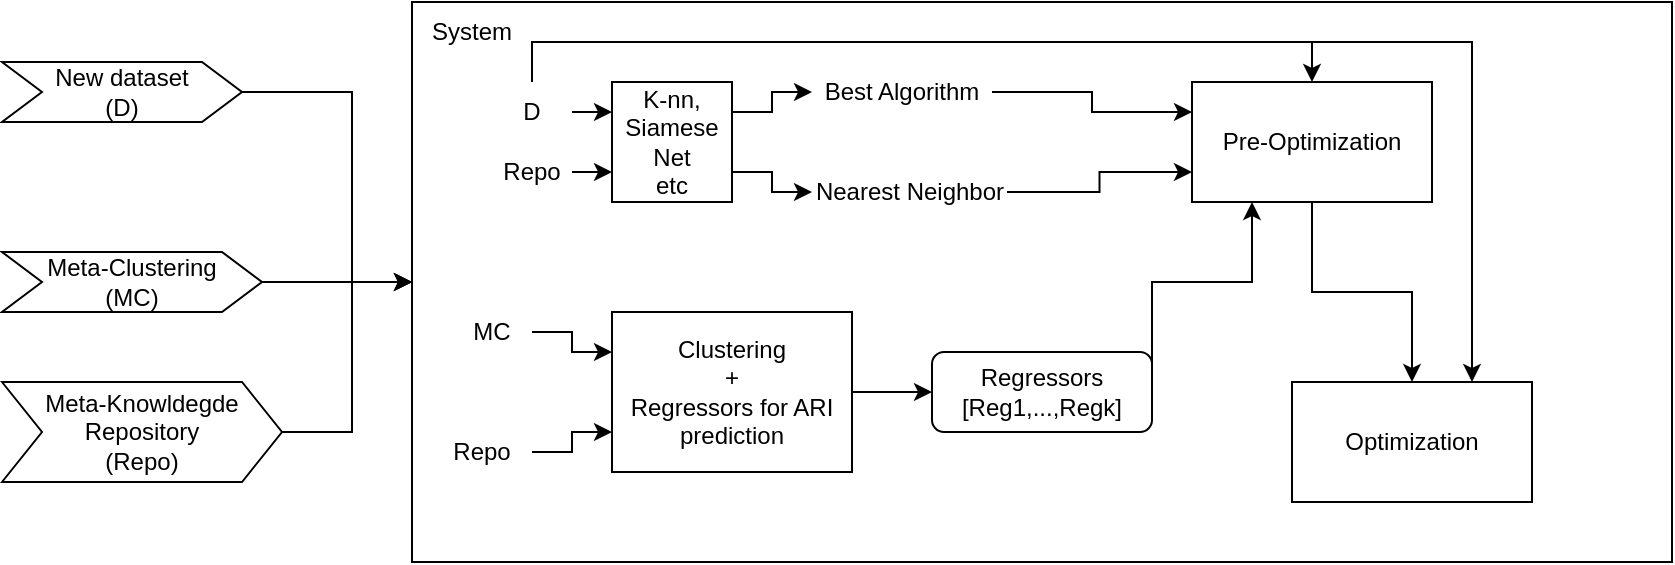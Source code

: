 <mxfile version="20.5.1" type="github">
  <diagram id="b9kwXKFFnE4NFDU7RRoP" name="Σελίδα-1">
    <mxGraphModel dx="1870" dy="523" grid="1" gridSize="10" guides="1" tooltips="1" connect="1" arrows="1" fold="1" page="1" pageScale="1" pageWidth="827" pageHeight="1169" math="0" shadow="0">
      <root>
        <mxCell id="0" />
        <mxCell id="1" parent="0" />
        <mxCell id="i-fAqR5RLxBUPQtOAVlR-9" style="edgeStyle=orthogonalEdgeStyle;rounded=0;orthogonalLoop=1;jettySize=auto;html=1;exitX=1;exitY=0.5;exitDx=0;exitDy=0;entryX=0;entryY=0.5;entryDx=0;entryDy=0;" edge="1" parent="1" source="i-fAqR5RLxBUPQtOAVlR-1" target="i-fAqR5RLxBUPQtOAVlR-6">
          <mxGeometry relative="1" as="geometry">
            <Array as="points">
              <mxPoint x="120" y="55" />
              <mxPoint x="120" y="150" />
            </Array>
          </mxGeometry>
        </mxCell>
        <object label="&lt;div&gt;New dataset&lt;/div&gt;&lt;div&gt;(D)&lt;br&gt;&lt;/div&gt;" id="i-fAqR5RLxBUPQtOAVlR-1">
          <mxCell style="shape=step;perimeter=stepPerimeter;whiteSpace=wrap;html=1;fixedSize=1;" vertex="1" parent="1">
            <mxGeometry x="-55" y="40" width="120" height="30" as="geometry" />
          </mxCell>
        </object>
        <mxCell id="i-fAqR5RLxBUPQtOAVlR-10" style="edgeStyle=orthogonalEdgeStyle;rounded=0;orthogonalLoop=1;jettySize=auto;html=1;exitX=1;exitY=0.5;exitDx=0;exitDy=0;entryX=0;entryY=0.5;entryDx=0;entryDy=0;" edge="1" parent="1" source="i-fAqR5RLxBUPQtOAVlR-4" target="i-fAqR5RLxBUPQtOAVlR-6">
          <mxGeometry relative="1" as="geometry" />
        </mxCell>
        <mxCell id="i-fAqR5RLxBUPQtOAVlR-4" value="&lt;div&gt;Meta-Clustering&lt;/div&gt;&lt;div&gt;(MC)&lt;br&gt;&lt;/div&gt;" style="shape=step;perimeter=stepPerimeter;whiteSpace=wrap;html=1;fixedSize=1;" vertex="1" parent="1">
          <mxGeometry x="-55" y="135" width="130" height="30" as="geometry" />
        </mxCell>
        <mxCell id="i-fAqR5RLxBUPQtOAVlR-14" style="edgeStyle=orthogonalEdgeStyle;rounded=0;orthogonalLoop=1;jettySize=auto;html=1;exitX=1;exitY=0.5;exitDx=0;exitDy=0;entryX=0;entryY=0.5;entryDx=0;entryDy=0;" edge="1" parent="1" source="i-fAqR5RLxBUPQtOAVlR-5" target="i-fAqR5RLxBUPQtOAVlR-6">
          <mxGeometry relative="1" as="geometry">
            <mxPoint x="180" y="225" as="targetPoint" />
            <Array as="points">
              <mxPoint x="120" y="225" />
              <mxPoint x="120" y="150" />
            </Array>
          </mxGeometry>
        </mxCell>
        <mxCell id="i-fAqR5RLxBUPQtOAVlR-5" value="&lt;div&gt;Meta-Knowldegde&lt;/div&gt;&lt;div&gt;Repository&lt;/div&gt;&lt;div&gt;(Repo)&lt;br&gt;&lt;/div&gt;" style="shape=step;perimeter=stepPerimeter;whiteSpace=wrap;html=1;fixedSize=1;" vertex="1" parent="1">
          <mxGeometry x="-55" y="200" width="140" height="50" as="geometry" />
        </mxCell>
        <mxCell id="i-fAqR5RLxBUPQtOAVlR-6" value="" style="rounded=0;whiteSpace=wrap;html=1;" vertex="1" parent="1">
          <mxGeometry x="150" y="10" width="630" height="280" as="geometry" />
        </mxCell>
        <mxCell id="i-fAqR5RLxBUPQtOAVlR-18" value="System" style="text;html=1;strokeColor=none;fillColor=none;align=center;verticalAlign=middle;whiteSpace=wrap;rounded=0;" vertex="1" parent="1">
          <mxGeometry x="150" y="10" width="60" height="30" as="geometry" />
        </mxCell>
        <mxCell id="i-fAqR5RLxBUPQtOAVlR-22" style="edgeStyle=orthogonalEdgeStyle;rounded=0;orthogonalLoop=1;jettySize=auto;html=1;exitX=1;exitY=0.5;exitDx=0;exitDy=0;entryX=0;entryY=0.25;entryDx=0;entryDy=0;" edge="1" parent="1" source="i-fAqR5RLxBUPQtOAVlR-19" target="i-fAqR5RLxBUPQtOAVlR-21">
          <mxGeometry relative="1" as="geometry" />
        </mxCell>
        <mxCell id="i-fAqR5RLxBUPQtOAVlR-38" style="edgeStyle=orthogonalEdgeStyle;rounded=0;orthogonalLoop=1;jettySize=auto;html=1;exitX=0.5;exitY=0;exitDx=0;exitDy=0;entryX=0.5;entryY=0;entryDx=0;entryDy=0;" edge="1" parent="1" source="i-fAqR5RLxBUPQtOAVlR-19" target="i-fAqR5RLxBUPQtOAVlR-37">
          <mxGeometry relative="1" as="geometry" />
        </mxCell>
        <mxCell id="i-fAqR5RLxBUPQtOAVlR-44" style="edgeStyle=orthogonalEdgeStyle;rounded=0;orthogonalLoop=1;jettySize=auto;html=1;exitX=0.5;exitY=0;exitDx=0;exitDy=0;entryX=0.75;entryY=0;entryDx=0;entryDy=0;" edge="1" parent="1" source="i-fAqR5RLxBUPQtOAVlR-19" target="i-fAqR5RLxBUPQtOAVlR-42">
          <mxGeometry relative="1" as="geometry" />
        </mxCell>
        <mxCell id="i-fAqR5RLxBUPQtOAVlR-19" value="D" style="text;html=1;strokeColor=none;fillColor=none;align=center;verticalAlign=middle;whiteSpace=wrap;rounded=0;" vertex="1" parent="1">
          <mxGeometry x="190" y="50" width="40" height="30" as="geometry" />
        </mxCell>
        <mxCell id="i-fAqR5RLxBUPQtOAVlR-23" style="edgeStyle=orthogonalEdgeStyle;rounded=0;orthogonalLoop=1;jettySize=auto;html=1;exitX=1;exitY=0.5;exitDx=0;exitDy=0;entryX=0;entryY=0.75;entryDx=0;entryDy=0;" edge="1" parent="1" source="i-fAqR5RLxBUPQtOAVlR-20" target="i-fAqR5RLxBUPQtOAVlR-21">
          <mxGeometry relative="1" as="geometry" />
        </mxCell>
        <mxCell id="i-fAqR5RLxBUPQtOAVlR-20" value="Repo" style="text;html=1;strokeColor=none;fillColor=none;align=center;verticalAlign=middle;whiteSpace=wrap;rounded=0;" vertex="1" parent="1">
          <mxGeometry x="190" y="80" width="40" height="30" as="geometry" />
        </mxCell>
        <mxCell id="i-fAqR5RLxBUPQtOAVlR-35" style="edgeStyle=orthogonalEdgeStyle;rounded=0;orthogonalLoop=1;jettySize=auto;html=1;exitX=1;exitY=0.25;exitDx=0;exitDy=0;" edge="1" parent="1" source="i-fAqR5RLxBUPQtOAVlR-21" target="i-fAqR5RLxBUPQtOAVlR-24">
          <mxGeometry relative="1" as="geometry" />
        </mxCell>
        <mxCell id="i-fAqR5RLxBUPQtOAVlR-36" style="edgeStyle=orthogonalEdgeStyle;rounded=0;orthogonalLoop=1;jettySize=auto;html=1;exitX=1;exitY=0.75;exitDx=0;exitDy=0;entryX=0;entryY=0.5;entryDx=0;entryDy=0;" edge="1" parent="1" source="i-fAqR5RLxBUPQtOAVlR-21" target="i-fAqR5RLxBUPQtOAVlR-25">
          <mxGeometry relative="1" as="geometry">
            <Array as="points">
              <mxPoint x="330" y="95" />
              <mxPoint x="330" y="105" />
            </Array>
          </mxGeometry>
        </mxCell>
        <mxCell id="i-fAqR5RLxBUPQtOAVlR-21" value="&lt;div&gt;K-nn,&lt;/div&gt;&lt;div&gt;Siamese Net&lt;/div&gt;&lt;div&gt;etc&lt;br&gt;&lt;/div&gt;" style="whiteSpace=wrap;html=1;aspect=fixed;" vertex="1" parent="1">
          <mxGeometry x="250" y="50" width="60" height="60" as="geometry" />
        </mxCell>
        <mxCell id="i-fAqR5RLxBUPQtOAVlR-39" style="edgeStyle=orthogonalEdgeStyle;rounded=0;orthogonalLoop=1;jettySize=auto;html=1;exitX=1;exitY=0.5;exitDx=0;exitDy=0;entryX=0;entryY=0.25;entryDx=0;entryDy=0;" edge="1" parent="1" source="i-fAqR5RLxBUPQtOAVlR-24" target="i-fAqR5RLxBUPQtOAVlR-37">
          <mxGeometry relative="1" as="geometry" />
        </mxCell>
        <mxCell id="i-fAqR5RLxBUPQtOAVlR-24" value="Best Algorithm" style="text;html=1;strokeColor=none;fillColor=none;align=center;verticalAlign=middle;whiteSpace=wrap;rounded=0;" vertex="1" parent="1">
          <mxGeometry x="350" y="40" width="90" height="30" as="geometry" />
        </mxCell>
        <mxCell id="i-fAqR5RLxBUPQtOAVlR-40" style="edgeStyle=orthogonalEdgeStyle;rounded=0;orthogonalLoop=1;jettySize=auto;html=1;exitX=1;exitY=0.5;exitDx=0;exitDy=0;entryX=0;entryY=0.75;entryDx=0;entryDy=0;" edge="1" parent="1" source="i-fAqR5RLxBUPQtOAVlR-25" target="i-fAqR5RLxBUPQtOAVlR-37">
          <mxGeometry relative="1" as="geometry" />
        </mxCell>
        <mxCell id="i-fAqR5RLxBUPQtOAVlR-25" value="Nearest Neighbor" style="text;html=1;strokeColor=none;fillColor=none;align=center;verticalAlign=middle;whiteSpace=wrap;rounded=0;" vertex="1" parent="1">
          <mxGeometry x="350" y="90" width="97.5" height="30" as="geometry" />
        </mxCell>
        <mxCell id="i-fAqR5RLxBUPQtOAVlR-29" style="edgeStyle=orthogonalEdgeStyle;rounded=0;orthogonalLoop=1;jettySize=auto;html=1;exitX=1;exitY=0.5;exitDx=0;exitDy=0;entryX=0;entryY=0.25;entryDx=0;entryDy=0;" edge="1" parent="1" source="i-fAqR5RLxBUPQtOAVlR-26" target="i-fAqR5RLxBUPQtOAVlR-28">
          <mxGeometry relative="1" as="geometry" />
        </mxCell>
        <mxCell id="i-fAqR5RLxBUPQtOAVlR-26" value="MC" style="text;html=1;strokeColor=none;fillColor=none;align=center;verticalAlign=middle;whiteSpace=wrap;rounded=0;" vertex="1" parent="1">
          <mxGeometry x="170" y="160" width="40" height="30" as="geometry" />
        </mxCell>
        <mxCell id="i-fAqR5RLxBUPQtOAVlR-31" style="edgeStyle=orthogonalEdgeStyle;rounded=0;orthogonalLoop=1;jettySize=auto;html=1;exitX=1;exitY=0.5;exitDx=0;exitDy=0;entryX=0;entryY=0.75;entryDx=0;entryDy=0;" edge="1" parent="1" source="i-fAqR5RLxBUPQtOAVlR-27" target="i-fAqR5RLxBUPQtOAVlR-28">
          <mxGeometry relative="1" as="geometry" />
        </mxCell>
        <mxCell id="i-fAqR5RLxBUPQtOAVlR-27" value="Repo" style="text;html=1;strokeColor=none;fillColor=none;align=center;verticalAlign=middle;whiteSpace=wrap;rounded=0;" vertex="1" parent="1">
          <mxGeometry x="160" y="220" width="50" height="30" as="geometry" />
        </mxCell>
        <mxCell id="i-fAqR5RLxBUPQtOAVlR-34" style="edgeStyle=orthogonalEdgeStyle;rounded=0;orthogonalLoop=1;jettySize=auto;html=1;exitX=1;exitY=0.5;exitDx=0;exitDy=0;entryX=0;entryY=0.5;entryDx=0;entryDy=0;" edge="1" parent="1" source="i-fAqR5RLxBUPQtOAVlR-28" target="i-fAqR5RLxBUPQtOAVlR-33">
          <mxGeometry relative="1" as="geometry" />
        </mxCell>
        <mxCell id="i-fAqR5RLxBUPQtOAVlR-28" value="&lt;div&gt;Clustering&lt;/div&gt;&lt;div&gt;+&lt;/div&gt;&lt;div&gt;Regressors for ARI&lt;/div&gt;&lt;div&gt;prediction&lt;br&gt;&lt;/div&gt;" style="rounded=0;whiteSpace=wrap;html=1;" vertex="1" parent="1">
          <mxGeometry x="250" y="165" width="120" height="80" as="geometry" />
        </mxCell>
        <mxCell id="i-fAqR5RLxBUPQtOAVlR-41" style="edgeStyle=orthogonalEdgeStyle;rounded=0;orthogonalLoop=1;jettySize=auto;html=1;exitX=1;exitY=0.25;exitDx=0;exitDy=0;entryX=0.25;entryY=1;entryDx=0;entryDy=0;" edge="1" parent="1" source="i-fAqR5RLxBUPQtOAVlR-33" target="i-fAqR5RLxBUPQtOAVlR-37">
          <mxGeometry relative="1" as="geometry">
            <Array as="points">
              <mxPoint x="520" y="150" />
              <mxPoint x="570" y="150" />
            </Array>
          </mxGeometry>
        </mxCell>
        <mxCell id="i-fAqR5RLxBUPQtOAVlR-33" value="&lt;div&gt;Regressors&lt;/div&gt;&lt;div&gt;[Reg1,...,Regk]&lt;br&gt;&lt;/div&gt;" style="rounded=1;whiteSpace=wrap;html=1;" vertex="1" parent="1">
          <mxGeometry x="410" y="185" width="110" height="40" as="geometry" />
        </mxCell>
        <mxCell id="i-fAqR5RLxBUPQtOAVlR-43" style="edgeStyle=orthogonalEdgeStyle;rounded=0;orthogonalLoop=1;jettySize=auto;html=1;exitX=0.5;exitY=1;exitDx=0;exitDy=0;entryX=0.5;entryY=0;entryDx=0;entryDy=0;" edge="1" parent="1" source="i-fAqR5RLxBUPQtOAVlR-37" target="i-fAqR5RLxBUPQtOAVlR-42">
          <mxGeometry relative="1" as="geometry" />
        </mxCell>
        <mxCell id="i-fAqR5RLxBUPQtOAVlR-37" value="Pre-Optimization" style="rounded=0;whiteSpace=wrap;html=1;" vertex="1" parent="1">
          <mxGeometry x="540" y="50" width="120" height="60" as="geometry" />
        </mxCell>
        <mxCell id="i-fAqR5RLxBUPQtOAVlR-42" value="Optimization" style="rounded=0;whiteSpace=wrap;html=1;" vertex="1" parent="1">
          <mxGeometry x="590" y="200" width="120" height="60" as="geometry" />
        </mxCell>
      </root>
    </mxGraphModel>
  </diagram>
</mxfile>
